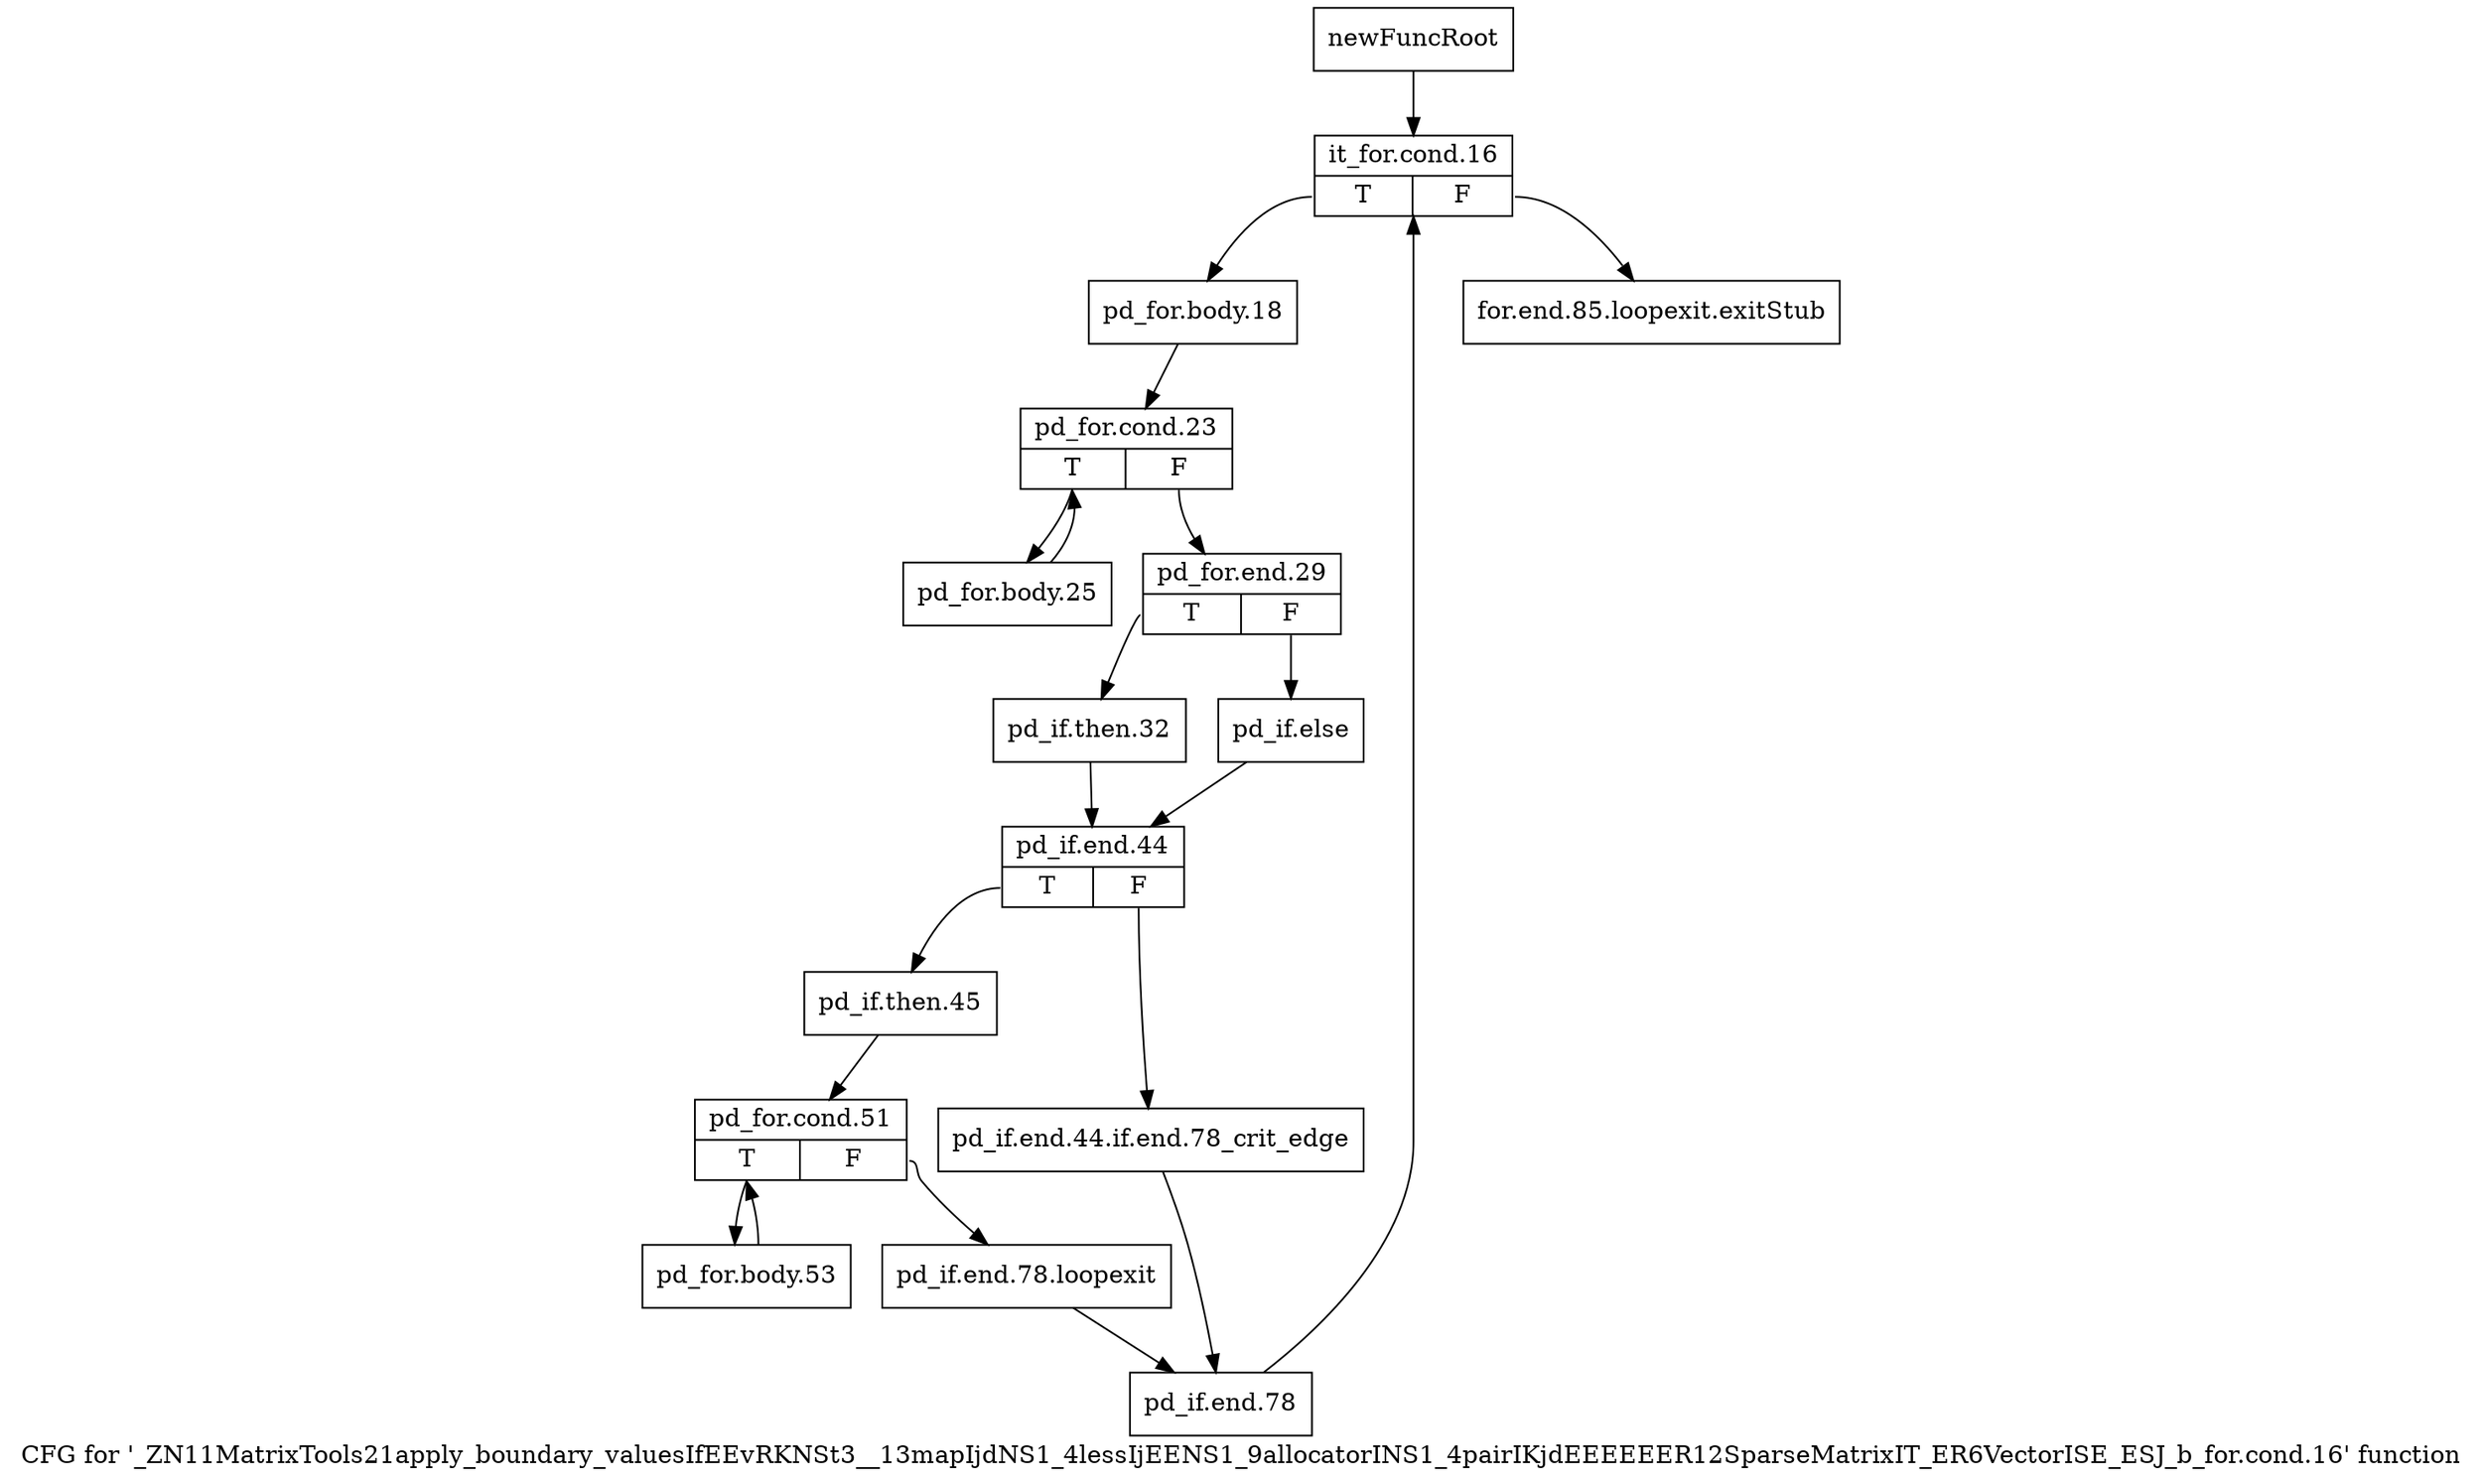 digraph "CFG for '_ZN11MatrixTools21apply_boundary_valuesIfEEvRKNSt3__13mapIjdNS1_4lessIjEENS1_9allocatorINS1_4pairIKjdEEEEEER12SparseMatrixIT_ER6VectorISE_ESJ_b_for.cond.16' function" {
	label="CFG for '_ZN11MatrixTools21apply_boundary_valuesIfEEvRKNSt3__13mapIjdNS1_4lessIjEENS1_9allocatorINS1_4pairIKjdEEEEEER12SparseMatrixIT_ER6VectorISE_ESJ_b_for.cond.16' function";

	Node0x94e34c0 [shape=record,label="{newFuncRoot}"];
	Node0x94e34c0 -> Node0x94e3560;
	Node0x94e3510 [shape=record,label="{for.end.85.loopexit.exitStub}"];
	Node0x94e3560 [shape=record,label="{it_for.cond.16|{<s0>T|<s1>F}}"];
	Node0x94e3560:s0 -> Node0x94e35b0;
	Node0x94e3560:s1 -> Node0x94e3510;
	Node0x94e35b0 [shape=record,label="{pd_for.body.18}"];
	Node0x94e35b0 -> Node0x94e3600;
	Node0x94e3600 [shape=record,label="{pd_for.cond.23|{<s0>T|<s1>F}}"];
	Node0x94e3600:s0 -> Node0x94e3970;
	Node0x94e3600:s1 -> Node0x94e3650;
	Node0x94e3650 [shape=record,label="{pd_for.end.29|{<s0>T|<s1>F}}"];
	Node0x94e3650:s0 -> Node0x94e36f0;
	Node0x94e3650:s1 -> Node0x94e36a0;
	Node0x94e36a0 [shape=record,label="{pd_if.else}"];
	Node0x94e36a0 -> Node0x94e3740;
	Node0x94e36f0 [shape=record,label="{pd_if.then.32}"];
	Node0x94e36f0 -> Node0x94e3740;
	Node0x94e3740 [shape=record,label="{pd_if.end.44|{<s0>T|<s1>F}}"];
	Node0x94e3740:s0 -> Node0x94e37e0;
	Node0x94e3740:s1 -> Node0x94e3790;
	Node0x94e3790 [shape=record,label="{pd_if.end.44.if.end.78_crit_edge}"];
	Node0x94e3790 -> Node0x94e38d0;
	Node0x94e37e0 [shape=record,label="{pd_if.then.45}"];
	Node0x94e37e0 -> Node0x94e3830;
	Node0x94e3830 [shape=record,label="{pd_for.cond.51|{<s0>T|<s1>F}}"];
	Node0x94e3830:s0 -> Node0x94e3920;
	Node0x94e3830:s1 -> Node0x94e3880;
	Node0x94e3880 [shape=record,label="{pd_if.end.78.loopexit}"];
	Node0x94e3880 -> Node0x94e38d0;
	Node0x94e38d0 [shape=record,label="{pd_if.end.78}"];
	Node0x94e38d0 -> Node0x94e3560;
	Node0x94e3920 [shape=record,label="{pd_for.body.53}"];
	Node0x94e3920 -> Node0x94e3830;
	Node0x94e3970 [shape=record,label="{pd_for.body.25}"];
	Node0x94e3970 -> Node0x94e3600;
}
